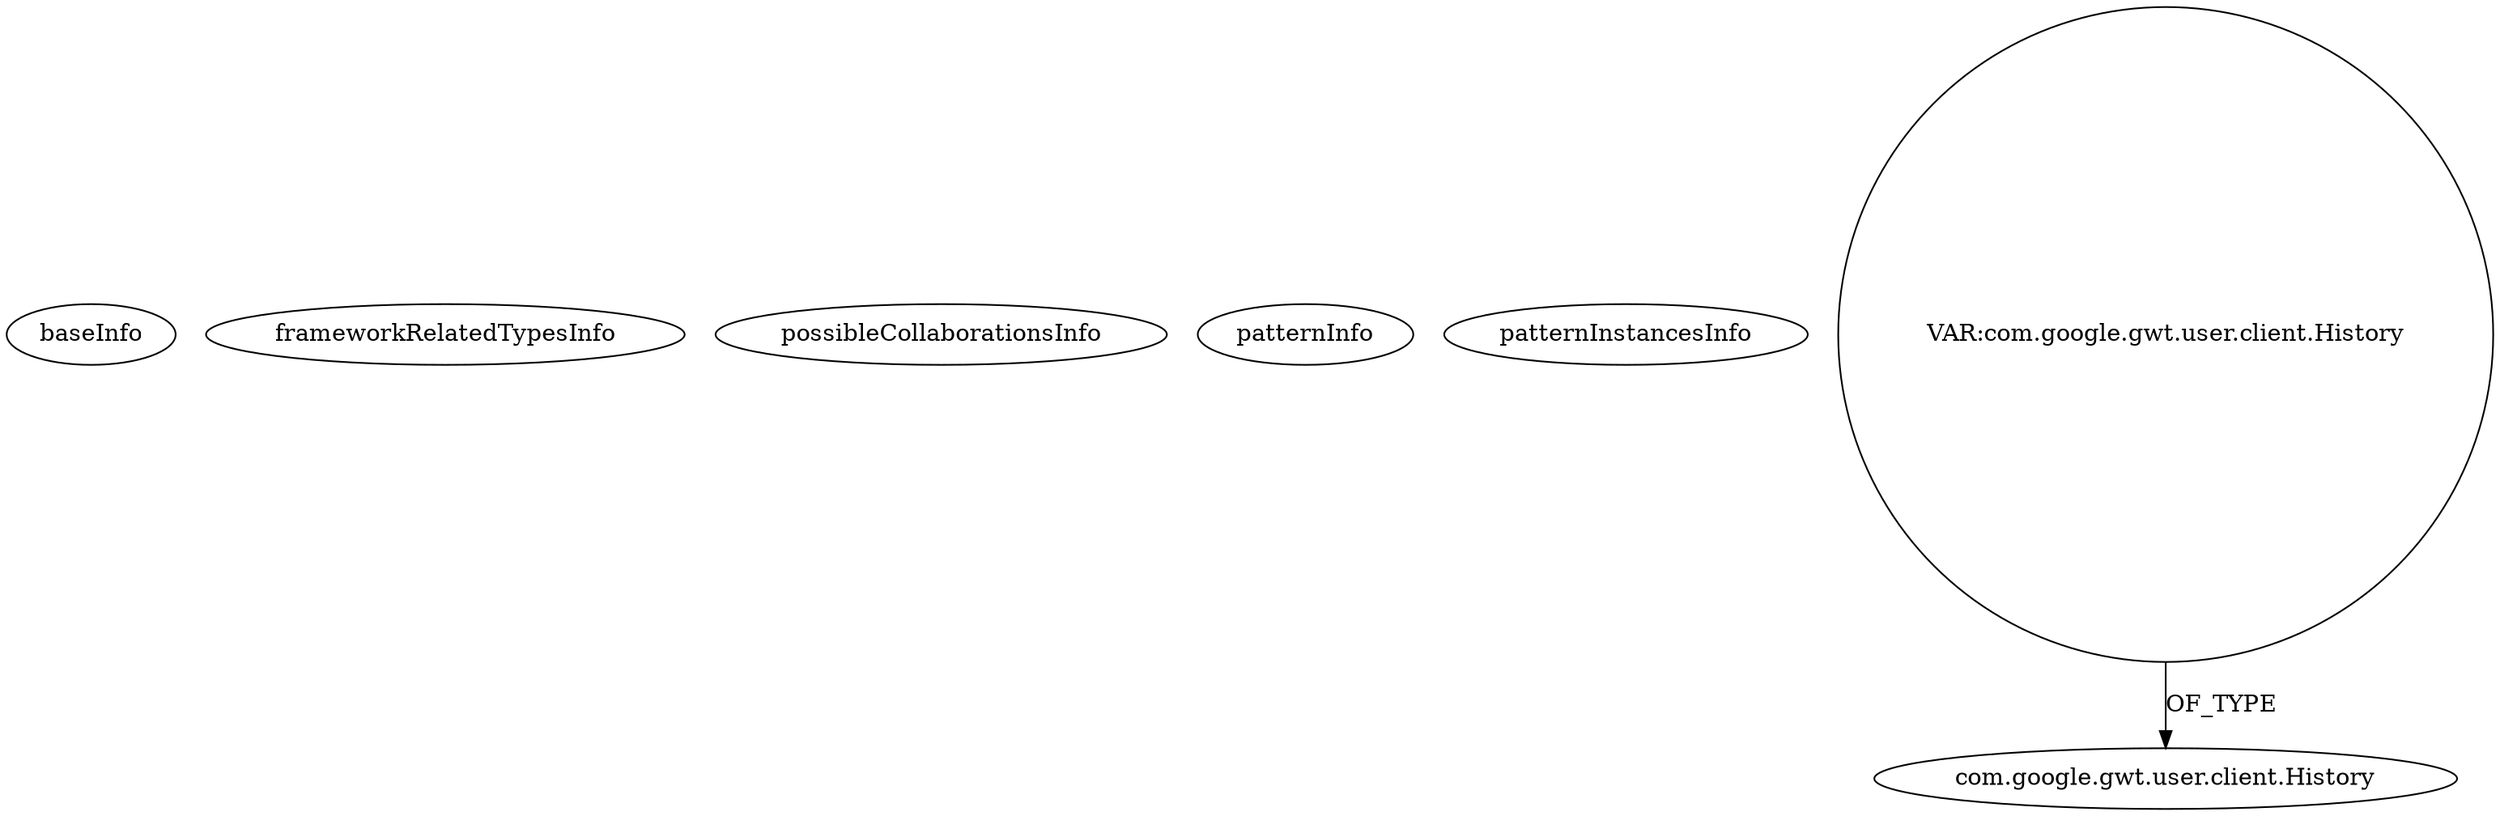 digraph {
baseInfo[graphId=466,category="pattern",isAnonymous=false,possibleRelation=false]
frameworkRelatedTypesInfo[]
possibleCollaborationsInfo[]
patternInfo[frequency=3.0,patternRootClient=null]
patternInstancesInfo[0="hmiguellima-ugat~/hmiguellima-ugat/ugat-master/src/org/ucp/ugat/client/common/AppModule.java~AppModule~3041",1="lambourg-WebGallery~/lambourg-WebGallery/WebGallery-master/client/src/com/lambourg/webgallery/client/WebGallery.java~WebGallery~3490",2="rjdkolb-jozijug_phonegapdemo~/rjdkolb-jozijug_phonegapdemo/jozijug_phonegapdemo-master/src/main/java/org/openrap/jozijug/mgwtphonegap/client/AppHistoryObserver.java~AppHistoryObserver~4349"]
54[label="com.google.gwt.user.client.History",vertexType="FRAMEWORK_CLASS_TYPE",isFrameworkType=false]
104[label="VAR:com.google.gwt.user.client.History",vertexType="VARIABLE_EXPRESION",isFrameworkType=false,shape=circle]
104->54[label="OF_TYPE"]
}
